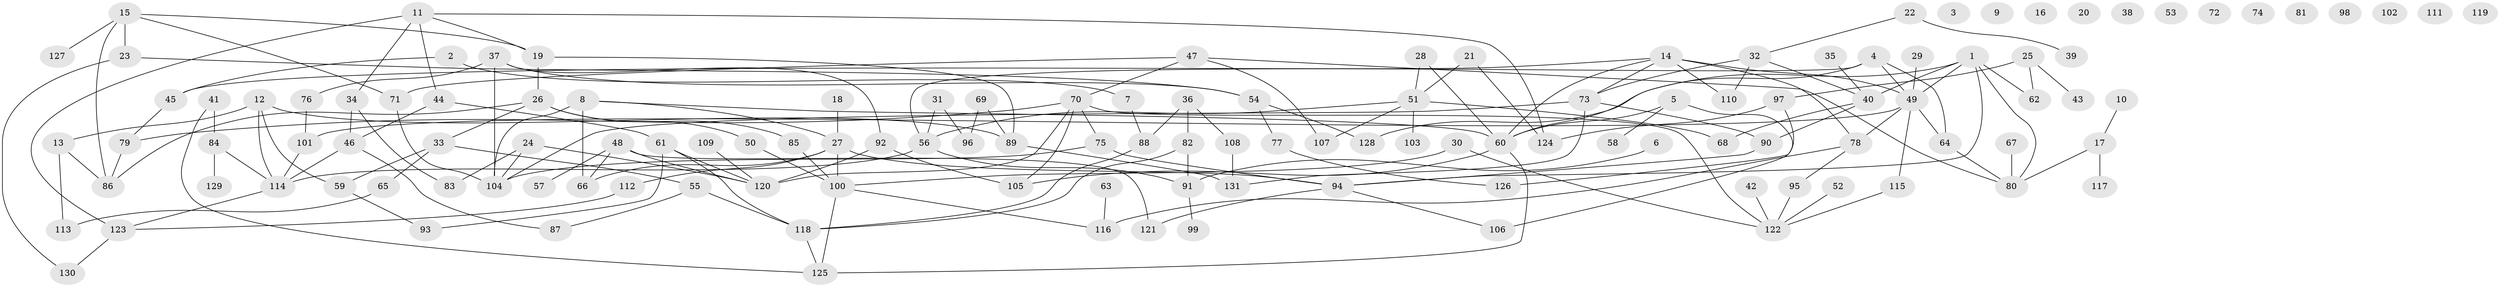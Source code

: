 // coarse degree distribution, {6: 0.09183673469387756, 2: 0.21428571428571427, 0: 0.1326530612244898, 7: 0.07142857142857142, 1: 0.16326530612244897, 8: 0.02040816326530612, 3: 0.19387755102040816, 5: 0.02040816326530612, 4: 0.07142857142857142, 9: 0.02040816326530612}
// Generated by graph-tools (version 1.1) at 2025/23/03/03/25 07:23:27]
// undirected, 131 vertices, 180 edges
graph export_dot {
graph [start="1"]
  node [color=gray90,style=filled];
  1;
  2;
  3;
  4;
  5;
  6;
  7;
  8;
  9;
  10;
  11;
  12;
  13;
  14;
  15;
  16;
  17;
  18;
  19;
  20;
  21;
  22;
  23;
  24;
  25;
  26;
  27;
  28;
  29;
  30;
  31;
  32;
  33;
  34;
  35;
  36;
  37;
  38;
  39;
  40;
  41;
  42;
  43;
  44;
  45;
  46;
  47;
  48;
  49;
  50;
  51;
  52;
  53;
  54;
  55;
  56;
  57;
  58;
  59;
  60;
  61;
  62;
  63;
  64;
  65;
  66;
  67;
  68;
  69;
  70;
  71;
  72;
  73;
  74;
  75;
  76;
  77;
  78;
  79;
  80;
  81;
  82;
  83;
  84;
  85;
  86;
  87;
  88;
  89;
  90;
  91;
  92;
  93;
  94;
  95;
  96;
  97;
  98;
  99;
  100;
  101;
  102;
  103;
  104;
  105;
  106;
  107;
  108;
  109;
  110;
  111;
  112;
  113;
  114;
  115;
  116;
  117;
  118;
  119;
  120;
  121;
  122;
  123;
  124;
  125;
  126;
  127;
  128;
  129;
  130;
  131;
  1 -- 40;
  1 -- 49;
  1 -- 62;
  1 -- 80;
  1 -- 94;
  1 -- 128;
  2 -- 7;
  2 -- 45;
  4 -- 49;
  4 -- 56;
  4 -- 60;
  4 -- 64;
  5 -- 58;
  5 -- 60;
  5 -- 106;
  6 -- 91;
  7 -- 88;
  8 -- 27;
  8 -- 60;
  8 -- 66;
  8 -- 104;
  10 -- 17;
  11 -- 19;
  11 -- 34;
  11 -- 44;
  11 -- 123;
  11 -- 124;
  12 -- 13;
  12 -- 59;
  12 -- 89;
  12 -- 114;
  13 -- 86;
  13 -- 113;
  14 -- 45;
  14 -- 49;
  14 -- 60;
  14 -- 73;
  14 -- 78;
  14 -- 110;
  15 -- 19;
  15 -- 23;
  15 -- 71;
  15 -- 86;
  15 -- 127;
  17 -- 80;
  17 -- 117;
  18 -- 27;
  19 -- 26;
  19 -- 89;
  21 -- 51;
  21 -- 124;
  22 -- 32;
  22 -- 39;
  23 -- 54;
  23 -- 130;
  24 -- 83;
  24 -- 104;
  24 -- 120;
  25 -- 43;
  25 -- 62;
  25 -- 97;
  26 -- 33;
  26 -- 50;
  26 -- 85;
  26 -- 86;
  27 -- 66;
  27 -- 94;
  27 -- 100;
  27 -- 112;
  28 -- 51;
  28 -- 60;
  29 -- 49;
  30 -- 100;
  30 -- 122;
  31 -- 56;
  31 -- 96;
  32 -- 40;
  32 -- 73;
  32 -- 110;
  33 -- 55;
  33 -- 59;
  33 -- 65;
  34 -- 46;
  34 -- 83;
  35 -- 40;
  36 -- 82;
  36 -- 88;
  36 -- 108;
  37 -- 54;
  37 -- 76;
  37 -- 92;
  37 -- 104;
  40 -- 68;
  40 -- 90;
  41 -- 84;
  41 -- 125;
  42 -- 122;
  44 -- 46;
  44 -- 61;
  45 -- 79;
  46 -- 87;
  46 -- 114;
  47 -- 70;
  47 -- 71;
  47 -- 80;
  47 -- 107;
  48 -- 57;
  48 -- 66;
  48 -- 120;
  48 -- 121;
  49 -- 64;
  49 -- 78;
  49 -- 101;
  49 -- 115;
  50 -- 100;
  51 -- 56;
  51 -- 68;
  51 -- 103;
  51 -- 107;
  52 -- 122;
  54 -- 77;
  54 -- 128;
  55 -- 87;
  55 -- 118;
  56 -- 91;
  56 -- 114;
  59 -- 93;
  60 -- 105;
  60 -- 125;
  61 -- 93;
  61 -- 118;
  61 -- 120;
  63 -- 116;
  64 -- 80;
  65 -- 113;
  67 -- 80;
  69 -- 89;
  69 -- 96;
  70 -- 75;
  70 -- 79;
  70 -- 105;
  70 -- 120;
  70 -- 122;
  71 -- 104;
  73 -- 90;
  73 -- 104;
  73 -- 131;
  75 -- 94;
  75 -- 104;
  76 -- 101;
  77 -- 126;
  78 -- 95;
  78 -- 116;
  79 -- 86;
  82 -- 91;
  82 -- 118;
  84 -- 114;
  84 -- 129;
  85 -- 100;
  88 -- 118;
  89 -- 131;
  90 -- 94;
  91 -- 99;
  92 -- 105;
  92 -- 120;
  94 -- 106;
  94 -- 121;
  95 -- 122;
  97 -- 124;
  97 -- 126;
  100 -- 116;
  100 -- 125;
  101 -- 114;
  108 -- 131;
  109 -- 120;
  112 -- 123;
  114 -- 123;
  115 -- 122;
  118 -- 125;
  123 -- 130;
}
